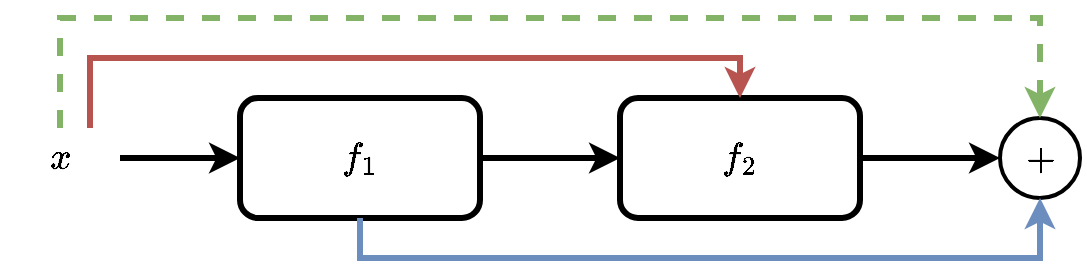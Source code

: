 <mxfile version="24.2.3" type="device">
  <diagram name="Pagina-1" id="topDx26LdfJjVvMaaXT0">
    <mxGraphModel dx="723" dy="261" grid="1" gridSize="10" guides="1" tooltips="1" connect="1" arrows="1" fold="1" page="1" pageScale="1" pageWidth="1500" pageHeight="500" math="1" shadow="0">
      <root>
        <mxCell id="0" />
        <mxCell id="1" parent="0" />
        <mxCell id="mt_roEaltHaYmjqInT3p-1" value="$$f_1$$" style="rounded=1;whiteSpace=wrap;html=1;fontSize=16;strokeWidth=3;" parent="1" vertex="1">
          <mxGeometry x="690" y="310" width="120" height="60" as="geometry" />
        </mxCell>
        <mxCell id="mt_roEaltHaYmjqInT3p-2" value="$$f_2$$" style="rounded=1;whiteSpace=wrap;html=1;fontSize=16;strokeWidth=3;" parent="1" vertex="1">
          <mxGeometry x="880" y="310" width="120" height="60" as="geometry" />
        </mxCell>
        <mxCell id="mt_roEaltHaYmjqInT3p-3" value="$$x$$" style="text;html=1;strokeColor=none;fillColor=none;align=center;verticalAlign=middle;whiteSpace=wrap;rounded=0;fontSize=16;" parent="1" vertex="1">
          <mxGeometry x="570" y="325" width="60" height="30" as="geometry" />
        </mxCell>
        <mxCell id="mt_roEaltHaYmjqInT3p-5" value="$$+$$" style="ellipse;whiteSpace=wrap;html=1;aspect=fixed;fontSize=16;strokeColor=default;strokeWidth=2;" parent="1" vertex="1">
          <mxGeometry x="1070" y="320" width="40" height="40" as="geometry" />
        </mxCell>
        <mxCell id="mt_roEaltHaYmjqInT3p-6" value="" style="endArrow=classic;html=1;rounded=0;exitX=1;exitY=0.5;exitDx=0;exitDy=0;entryX=0;entryY=0.5;entryDx=0;entryDy=0;strokeWidth=3;endFill=1;" parent="1" source="mt_roEaltHaYmjqInT3p-3" target="mt_roEaltHaYmjqInT3p-1" edge="1">
          <mxGeometry width="50" height="50" relative="1" as="geometry">
            <mxPoint x="720" y="370" as="sourcePoint" />
            <mxPoint x="770" y="320" as="targetPoint" />
          </mxGeometry>
        </mxCell>
        <mxCell id="mt_roEaltHaYmjqInT3p-7" value="" style="endArrow=classic;html=1;rounded=0;exitX=1;exitY=0.5;exitDx=0;exitDy=0;entryX=0;entryY=0.5;entryDx=0;entryDy=0;strokeWidth=3;endFill=1;" parent="1" source="mt_roEaltHaYmjqInT3p-1" target="mt_roEaltHaYmjqInT3p-2" edge="1">
          <mxGeometry width="50" height="50" relative="1" as="geometry">
            <mxPoint x="640" y="350" as="sourcePoint" />
            <mxPoint x="700" y="350" as="targetPoint" />
          </mxGeometry>
        </mxCell>
        <mxCell id="mt_roEaltHaYmjqInT3p-8" value="" style="endArrow=classic;html=1;rounded=0;exitX=1;exitY=0.5;exitDx=0;exitDy=0;entryX=0;entryY=0.5;entryDx=0;entryDy=0;strokeWidth=3;endFill=1;" parent="1" source="mt_roEaltHaYmjqInT3p-2" target="mt_roEaltHaYmjqInT3p-5" edge="1">
          <mxGeometry width="50" height="50" relative="1" as="geometry">
            <mxPoint x="820" y="350" as="sourcePoint" />
            <mxPoint x="890" y="350" as="targetPoint" />
          </mxGeometry>
        </mxCell>
        <mxCell id="mt_roEaltHaYmjqInT3p-9" value="" style="endArrow=classic;html=1;rounded=0;edgeStyle=orthogonalEdgeStyle;exitX=0.75;exitY=0;exitDx=0;exitDy=0;fillColor=#f8cecc;strokeColor=#b85450;strokeWidth=3;endFill=1;" parent="1" source="mt_roEaltHaYmjqInT3p-3" edge="1">
          <mxGeometry width="50" height="50" relative="1" as="geometry">
            <mxPoint x="680" y="250" as="sourcePoint" />
            <mxPoint x="940" y="310" as="targetPoint" />
            <Array as="points">
              <mxPoint x="615" y="290" />
              <mxPoint x="940" y="290" />
            </Array>
          </mxGeometry>
        </mxCell>
        <mxCell id="mt_roEaltHaYmjqInT3p-13" value="" style="endArrow=classic;html=1;rounded=0;edgeStyle=orthogonalEdgeStyle;exitX=0.5;exitY=1;exitDx=0;exitDy=0;entryX=0.5;entryY=1;entryDx=0;entryDy=0;fillColor=#dae8fc;strokeColor=#6c8ebf;strokeWidth=3;endFill=1;" parent="1" source="mt_roEaltHaYmjqInT3p-1" target="mt_roEaltHaYmjqInT3p-5" edge="1">
          <mxGeometry width="50" height="50" relative="1" as="geometry">
            <mxPoint x="610" y="335" as="sourcePoint" />
            <mxPoint x="950" y="320" as="targetPoint" />
            <Array as="points">
              <mxPoint x="750" y="390" />
              <mxPoint x="1090" y="390" />
            </Array>
          </mxGeometry>
        </mxCell>
        <mxCell id="mt_roEaltHaYmjqInT3p-14" value="" style="endArrow=classic;html=1;rounded=0;edgeStyle=orthogonalEdgeStyle;exitX=0.5;exitY=0;exitDx=0;exitDy=0;entryX=0.5;entryY=0;entryDx=0;entryDy=0;fillColor=#d5e8d4;strokeColor=#82b366;strokeWidth=3;endFill=1;dashed=1;" parent="1" source="mt_roEaltHaYmjqInT3p-3" target="mt_roEaltHaYmjqInT3p-5" edge="1">
          <mxGeometry width="50" height="50" relative="1" as="geometry">
            <mxPoint x="625" y="335" as="sourcePoint" />
            <mxPoint x="950" y="320" as="targetPoint" />
            <Array as="points">
              <mxPoint x="600" y="270" />
              <mxPoint x="1090" y="270" />
            </Array>
          </mxGeometry>
        </mxCell>
      </root>
    </mxGraphModel>
  </diagram>
</mxfile>
